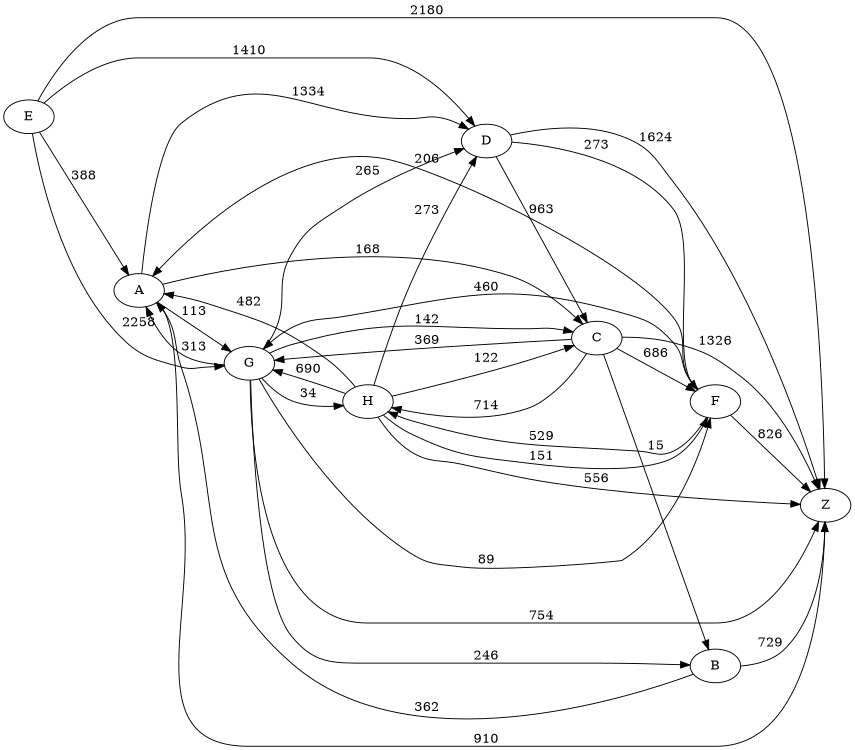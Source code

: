 digraph G {
	rankdir=LR size="8,5"
	E
	A
	E -> A [label=388]
	E
	G
	E -> G [label=2258]
	E
	Z
	E -> Z [label=2180]
	E
	D
	E -> D [label=1410]
	A
	D
	A -> D [label=1334]
	A
	Z
	A -> Z [label=910]
	A
	G
	A -> G [label=113]
	A
	C
	A -> C [label=168]
	D
	C
	D -> C [label=963]
	D
	F
	D -> F [label=273]
	D
	Z
	D -> Z [label=1624]
	C
	Z
	C -> Z [label=1326]
	C
	F
	C -> F [label=686]
	C
	B
	C -> B [label=15]
	C
	H
	C -> H [label=714]
	C
	G
	C -> G [label=369]
	F
	G
	F -> G [label=460]
	F
	Z
	F -> Z [label=826]
	F
	H
	F -> H [label=529]
	F
	A
	F -> A [label=206]
	G
	Z
	G -> Z [label=754]
	G
	B
	G -> B [label=246]
	G
	H
	G -> H [label=34]
	G
	A
	G -> A [label=313]
	G
	C
	G -> C [label=142]
	G
	D
	G -> D [label=265]
	G
	F
	G -> F [label=89]
	B
	A
	B -> A [label=362]
	B
	Z
	B -> Z [label=729]
	H
	Z
	H -> Z [label=556]
	H
	F
	H -> F [label=151]
	H
	A
	H -> A [label=482]
	H
	C
	H -> C [label=122]
	H
	G
	H -> G [label=690]
	H
	D
	H -> D [label=273]
}

